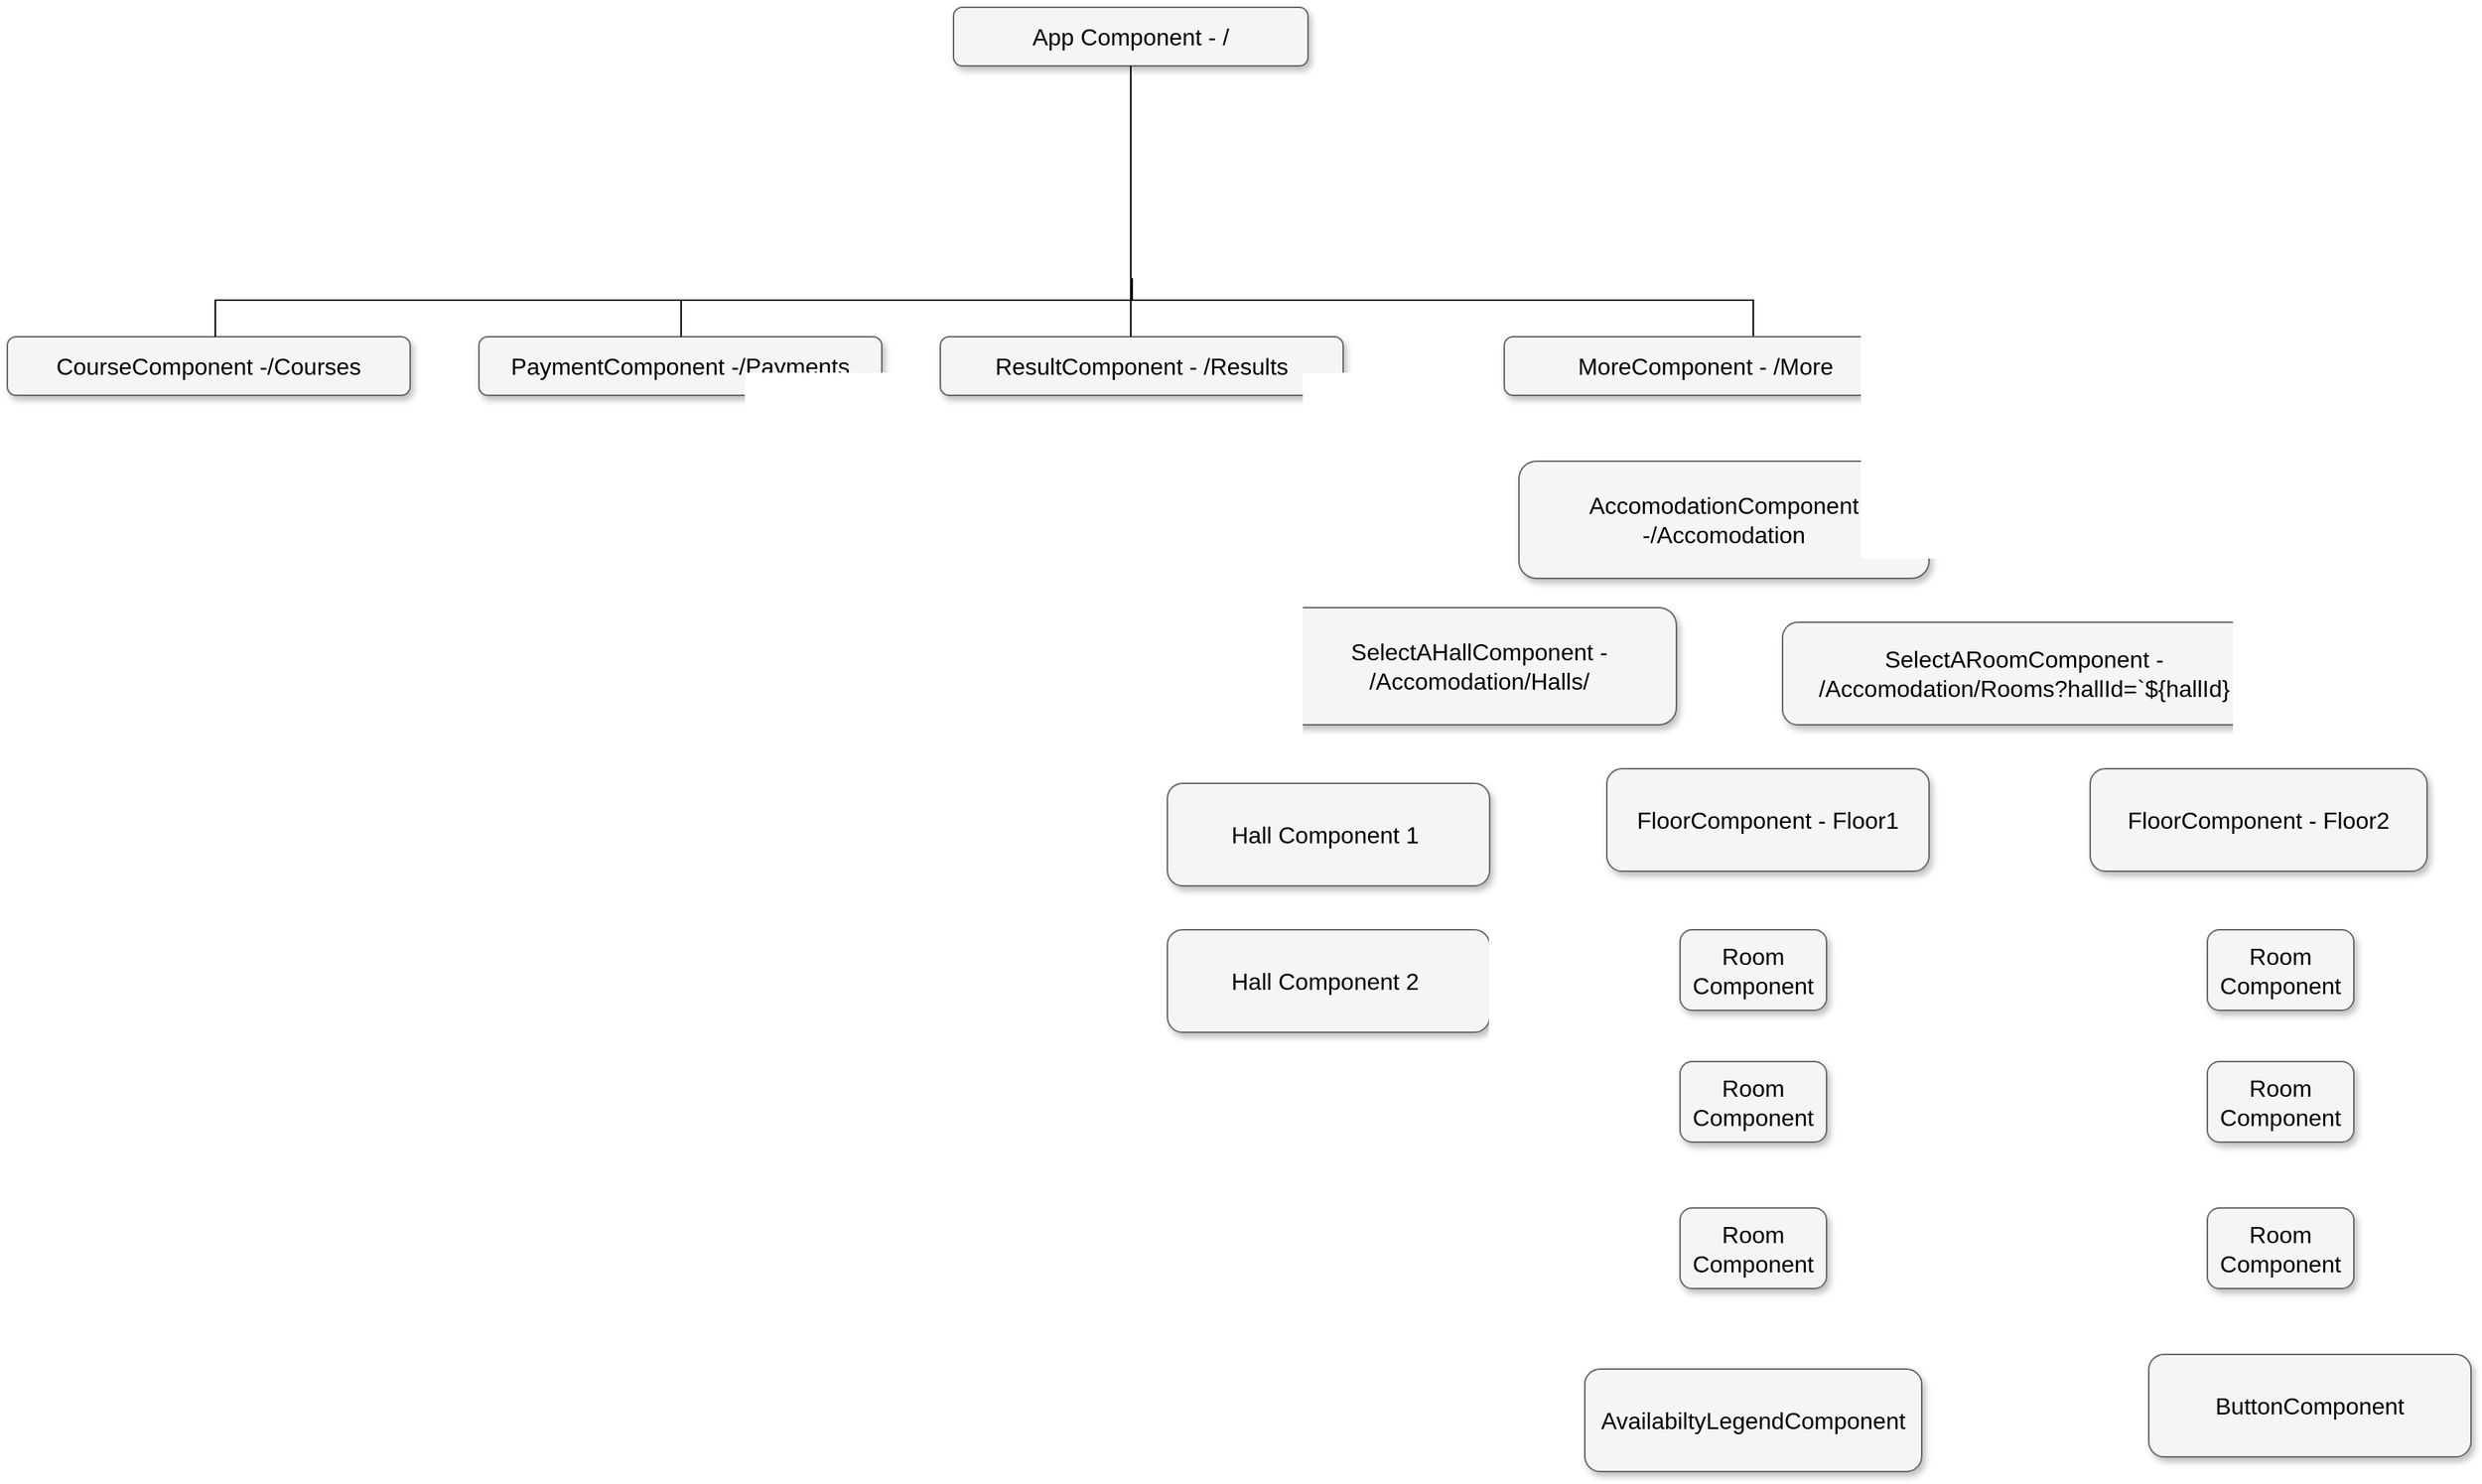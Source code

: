 <mxfile version="20.6.0" type="github">
  <diagram name="Page-1" id="b98fa263-6416-c6ec-5b7d-78bf54ef71d0">
    <mxGraphModel dx="936" dy="710" grid="1" gridSize="10" guides="1" tooltips="1" connect="1" arrows="1" fold="1" page="1" pageScale="1.5" pageWidth="1169" pageHeight="826" background="none" math="0" shadow="0">
      <root>
        <mxCell id="0" style=";html=1;" />
        <mxCell id="1" style=";html=1;" parent="0" />
        <mxCell id="303ed1de8c2c98b4-5" value="PaymentComponent -/Payments" style="whiteSpace=wrap;html=1;rounded=1;shadow=1;strokeWidth=1;fontSize=16;align=center;fillColor=#f5f5f5;strokeColor=#666666;" parent="1" vertex="1">
          <mxGeometry x="440" y="415" width="275" height="40" as="geometry" />
        </mxCell>
        <mxCell id="303ed1de8c2c98b4-6" value="ResultComponent - /Results" style="whiteSpace=wrap;html=1;rounded=1;shadow=1;strokeWidth=1;fontSize=16;align=center;fillColor=#f5f5f5;strokeColor=#666666;" parent="1" vertex="1">
          <mxGeometry x="755" y="415" width="275" height="40" as="geometry" />
        </mxCell>
        <mxCell id="303ed1de8c2c98b4-7" value="CourseComponent -/Courses" style="whiteSpace=wrap;html=1;rounded=1;shadow=1;strokeWidth=1;fontSize=16;align=center;fillColor=#f5f5f5;strokeColor=#666666;" parent="1" vertex="1">
          <mxGeometry x="118" y="415" width="275" height="40" as="geometry" />
        </mxCell>
        <mxCell id="303ed1de8c2c98b4-18" value="SelectAHallComponent - /Accomodation/Halls/" style="whiteSpace=wrap;html=1;rounded=1;shadow=1;strokeWidth=1;fontSize=16;align=center;fillColor=#f5f5f5;strokeColor=#666666;" parent="1" vertex="1">
          <mxGeometry x="987.5" y="600" width="270" height="80" as="geometry" />
        </mxCell>
        <mxCell id="303ed1de8c2c98b4-37" value="Hall Component 2&amp;nbsp;" style="whiteSpace=wrap;html=1;rounded=1;shadow=1;strokeWidth=1;fontSize=16;align=center;fillColor=#f5f5f5;strokeColor=#666666;" parent="1" vertex="1">
          <mxGeometry x="910" y="820" width="220" height="70" as="geometry" />
        </mxCell>
        <mxCell id="303ed1de8c2c98b4-72" value="App Component - /" style="whiteSpace=wrap;html=1;rounded=1;shadow=1;strokeWidth=1;fontSize=16;align=center;fillColor=#f5f5f5;strokeColor=#666666;" parent="1" vertex="1">
          <mxGeometry x="764" y="190" width="242" height="40" as="geometry" />
        </mxCell>
        <mxCell id="303ed1de8c2c98b4-73" value="AccomodationComponent -/Accomodation" style="whiteSpace=wrap;html=1;rounded=1;shadow=1;strokeWidth=1;fontSize=16;align=center;fillColor=#f5f5f5;strokeColor=#666666;" parent="1" vertex="1">
          <mxGeometry x="1150" y="500" width="280" height="80" as="geometry" />
        </mxCell>
        <mxCell id="303ed1de8c2c98b4-77" style="edgeStyle=orthogonalEdgeStyle;html=1;startSize=6;endFill=0;endSize=6;strokeWidth=1;fontSize=16;rounded=0;endArrow=none;" parent="1" source="303ed1de8c2c98b4-72" edge="1">
          <mxGeometry relative="1" as="geometry">
            <mxPoint x="885" y="300" as="targetPoint" />
          </mxGeometry>
        </mxCell>
        <mxCell id="303ed1de8c2c98b4-79" style="edgeStyle=orthogonalEdgeStyle;html=1;startSize=6;endFill=0;endSize=6;strokeWidth=1;fontSize=16;rounded=0;endArrow=none;" parent="1" edge="1">
          <mxGeometry relative="1" as="geometry">
            <mxPoint x="885" y="285" as="sourcePoint" />
            <mxPoint x="885" y="380" as="targetPoint" />
          </mxGeometry>
        </mxCell>
        <mxCell id="303ed1de8c2c98b4-80" style="edgeStyle=orthogonalEdgeStyle;html=1;startSize=6;endFill=0;endSize=6;strokeWidth=1;fontSize=16;rounded=0;endArrow=none;" parent="1" target="303ed1de8c2c98b4-5" edge="1">
          <mxGeometry relative="1" as="geometry">
            <Array as="points">
              <mxPoint x="886" y="390" />
              <mxPoint x="578" y="390" />
            </Array>
            <mxPoint x="886" y="375" as="sourcePoint" />
          </mxGeometry>
        </mxCell>
        <mxCell id="303ed1de8c2c98b4-81" style="edgeStyle=elbowEdgeStyle;html=1;startSize=6;endFill=0;endSize=6;strokeWidth=1;fontSize=16;rounded=0;endArrow=none;" parent="1" target="303ed1de8c2c98b4-6" edge="1">
          <mxGeometry relative="1" as="geometry">
            <Array as="points">
              <mxPoint x="885" y="395" />
            </Array>
            <mxPoint x="885" y="375" as="sourcePoint" />
          </mxGeometry>
        </mxCell>
        <mxCell id="303ed1de8c2c98b4-82" style="edgeStyle=orthogonalEdgeStyle;html=1;startSize=6;endFill=0;endSize=6;strokeWidth=1;fontSize=16;rounded=0;endArrow=none;exitX=0.5;exitY=1;" parent="1" target="303ed1de8c2c98b4-7" edge="1">
          <mxGeometry relative="1" as="geometry">
            <Array as="points">
              <mxPoint x="885" y="390" />
              <mxPoint x="260" y="390" />
            </Array>
            <mxPoint x="885" y="375" as="sourcePoint" />
          </mxGeometry>
        </mxCell>
        <mxCell id="303ed1de8c2c98b4-83" style="edgeStyle=orthogonalEdgeStyle;html=1;startSize=6;endFill=0;endSize=6;strokeWidth=1;fontSize=16;rounded=0;endArrow=none;" parent="1" target="303ed1de8c2c98b4-8" edge="1">
          <mxGeometry relative="1" as="geometry">
            <Array as="points">
              <mxPoint x="885" y="390" />
              <mxPoint x="1310" y="390" />
            </Array>
            <mxPoint x="885" y="375" as="sourcePoint" />
          </mxGeometry>
        </mxCell>
        <mxCell id="303ed1de8c2c98b4-8" value="MoreComponent - /More" style="whiteSpace=wrap;html=1;rounded=1;shadow=1;strokeWidth=1;fontSize=16;align=center;fillColor=#f5f5f5;strokeColor=#666666;points=[[0,0,0,0,0],[0,0.25,0,0,0],[0,0.5,0,0,0],[0,0.75,0,0,0],[0,1,0,0,0],[0.25,0,0,0,0],[0.25,1,0,0,0],[0.5,0,0,0,0],[0.5,1,0,0,0],[0.75,0,0,0,0],[0.75,1,0,0,0],[1,0,0,0,0],[1,0.25,0,0,0],[1,0.5,0,0,0],[1,0.75,0,0,0],[1,1,0,0,0]];" parent="1" vertex="1">
          <mxGeometry x="1140" y="415" width="275" height="40" as="geometry" />
        </mxCell>
        <mxCell id="303ed1de8c2c98b4-47" value="Hall Component 1&amp;nbsp;" style="whiteSpace=wrap;html=1;rounded=1;shadow=1;strokeWidth=1;fontSize=16;align=center;fillColor=#f5f5f5;strokeColor=#666666;" parent="1" vertex="1">
          <mxGeometry x="910" y="720" width="220" height="70" as="geometry" />
        </mxCell>
        <mxCell id="5dvdxru6lziGcTcdpwPS-18" value="AvailabiltyLegendComponent" style="whiteSpace=wrap;html=1;rounded=1;shadow=1;strokeWidth=1;fontSize=16;align=center;fillColor=#f5f5f5;strokeColor=#666666;" vertex="1" parent="1">
          <mxGeometry x="1195" y="1120" width="230" height="70" as="geometry" />
        </mxCell>
        <mxCell id="5dvdxru6lziGcTcdpwPS-20" style="edgeStyle=none;rounded=0;orthogonalLoop=1;jettySize=auto;html=1;exitX=1;exitY=0.5;exitDx=0;exitDy=0;" edge="1" parent="1" source="303ed1de8c2c98b4-73" target="303ed1de8c2c98b4-73">
          <mxGeometry relative="1" as="geometry" />
        </mxCell>
        <mxCell id="5dvdxru6lziGcTcdpwPS-23" style="edgeStyle=none;rounded=0;orthogonalLoop=1;jettySize=auto;html=1;exitX=1;exitY=0.5;exitDx=0;exitDy=0;" edge="1" parent="1" source="303ed1de8c2c98b4-18" target="303ed1de8c2c98b4-18">
          <mxGeometry relative="1" as="geometry" />
        </mxCell>
        <mxCell id="5dvdxru6lziGcTcdpwPS-24" value="FloorComponent - Floor1" style="whiteSpace=wrap;html=1;rounded=1;shadow=1;strokeWidth=1;fontSize=16;align=center;fillColor=#f5f5f5;strokeColor=#666666;" vertex="1" parent="1">
          <mxGeometry x="1210" y="710" width="220" height="70" as="geometry" />
        </mxCell>
        <mxCell id="5dvdxru6lziGcTcdpwPS-26" value="SelectARoomComponent - /Accomodation/Rooms?hallId=`${hallId}" style="whiteSpace=wrap;html=1;fontSize=16;fillColor=#f5f5f5;strokeColor=#666666;rounded=1;shadow=1;strokeWidth=1;" vertex="1" parent="1">
          <mxGeometry x="1330" y="610" width="330" height="70" as="geometry" />
        </mxCell>
        <mxCell id="5dvdxru6lziGcTcdpwPS-28" value="FloorComponent - Floor2" style="whiteSpace=wrap;html=1;fontSize=16;fillColor=#f5f5f5;strokeColor=#666666;rounded=1;shadow=1;strokeWidth=1;" vertex="1" parent="1">
          <mxGeometry x="1540" y="710" width="230" height="70" as="geometry" />
        </mxCell>
        <mxCell id="5dvdxru6lziGcTcdpwPS-33" style="edgeStyle=none;rounded=0;orthogonalLoop=1;jettySize=auto;html=1;exitX=1;exitY=0.5;exitDx=0;exitDy=0;" edge="1" parent="1" source="5dvdxru6lziGcTcdpwPS-28" target="5dvdxru6lziGcTcdpwPS-28">
          <mxGeometry relative="1" as="geometry" />
        </mxCell>
        <mxCell id="5dvdxru6lziGcTcdpwPS-34" style="edgeStyle=none;rounded=0;orthogonalLoop=1;jettySize=auto;html=1;exitX=1;exitY=0.5;exitDx=0;exitDy=0;" edge="1" parent="1">
          <mxGeometry relative="1" as="geometry">
            <mxPoint x="1640" y="985" as="sourcePoint" />
            <mxPoint x="1640" y="985" as="targetPoint" />
          </mxGeometry>
        </mxCell>
        <mxCell id="5dvdxru6lziGcTcdpwPS-35" value="Room Component" style="whiteSpace=wrap;html=1;fontSize=16;fillColor=#f5f5f5;strokeColor=#666666;rounded=1;shadow=1;strokeWidth=1;" vertex="1" parent="1">
          <mxGeometry x="1260" y="820" width="100" height="55" as="geometry" />
        </mxCell>
        <mxCell id="5dvdxru6lziGcTcdpwPS-43" value="Room Component" style="whiteSpace=wrap;html=1;fontSize=16;fillColor=#f5f5f5;strokeColor=#666666;rounded=1;shadow=1;strokeWidth=1;" vertex="1" parent="1">
          <mxGeometry x="1260" y="910" width="100" height="55" as="geometry" />
        </mxCell>
        <mxCell id="5dvdxru6lziGcTcdpwPS-44" value="Room Component" style="whiteSpace=wrap;html=1;fontSize=16;fillColor=#f5f5f5;strokeColor=#666666;rounded=1;shadow=1;strokeWidth=1;" vertex="1" parent="1">
          <mxGeometry x="1260" y="1010" width="100" height="55" as="geometry" />
        </mxCell>
        <mxCell id="5dvdxru6lziGcTcdpwPS-45" value="Room Component" style="whiteSpace=wrap;html=1;fontSize=16;fillColor=#f5f5f5;strokeColor=#666666;rounded=1;shadow=1;strokeWidth=1;" vertex="1" parent="1">
          <mxGeometry x="1620" y="1010" width="100" height="55" as="geometry" />
        </mxCell>
        <mxCell id="5dvdxru6lziGcTcdpwPS-46" value="Room Component" style="whiteSpace=wrap;html=1;fontSize=16;fillColor=#f5f5f5;strokeColor=#666666;rounded=1;shadow=1;strokeWidth=1;" vertex="1" parent="1">
          <mxGeometry x="1620" y="910" width="100" height="55" as="geometry" />
        </mxCell>
        <mxCell id="5dvdxru6lziGcTcdpwPS-47" value="Room Component" style="whiteSpace=wrap;html=1;fontSize=16;fillColor=#f5f5f5;strokeColor=#666666;rounded=1;shadow=1;strokeWidth=1;" vertex="1" parent="1">
          <mxGeometry x="1620" y="820" width="100" height="55" as="geometry" />
        </mxCell>
        <mxCell id="5dvdxru6lziGcTcdpwPS-49" value="ButtonComponent" style="whiteSpace=wrap;html=1;fontSize=16;fillColor=#f5f5f5;strokeColor=#666666;rounded=1;shadow=1;strokeWidth=1;" vertex="1" parent="1">
          <mxGeometry x="1580" y="1110" width="220" height="70" as="geometry" />
        </mxCell>
      </root>
    </mxGraphModel>
  </diagram>
</mxfile>
